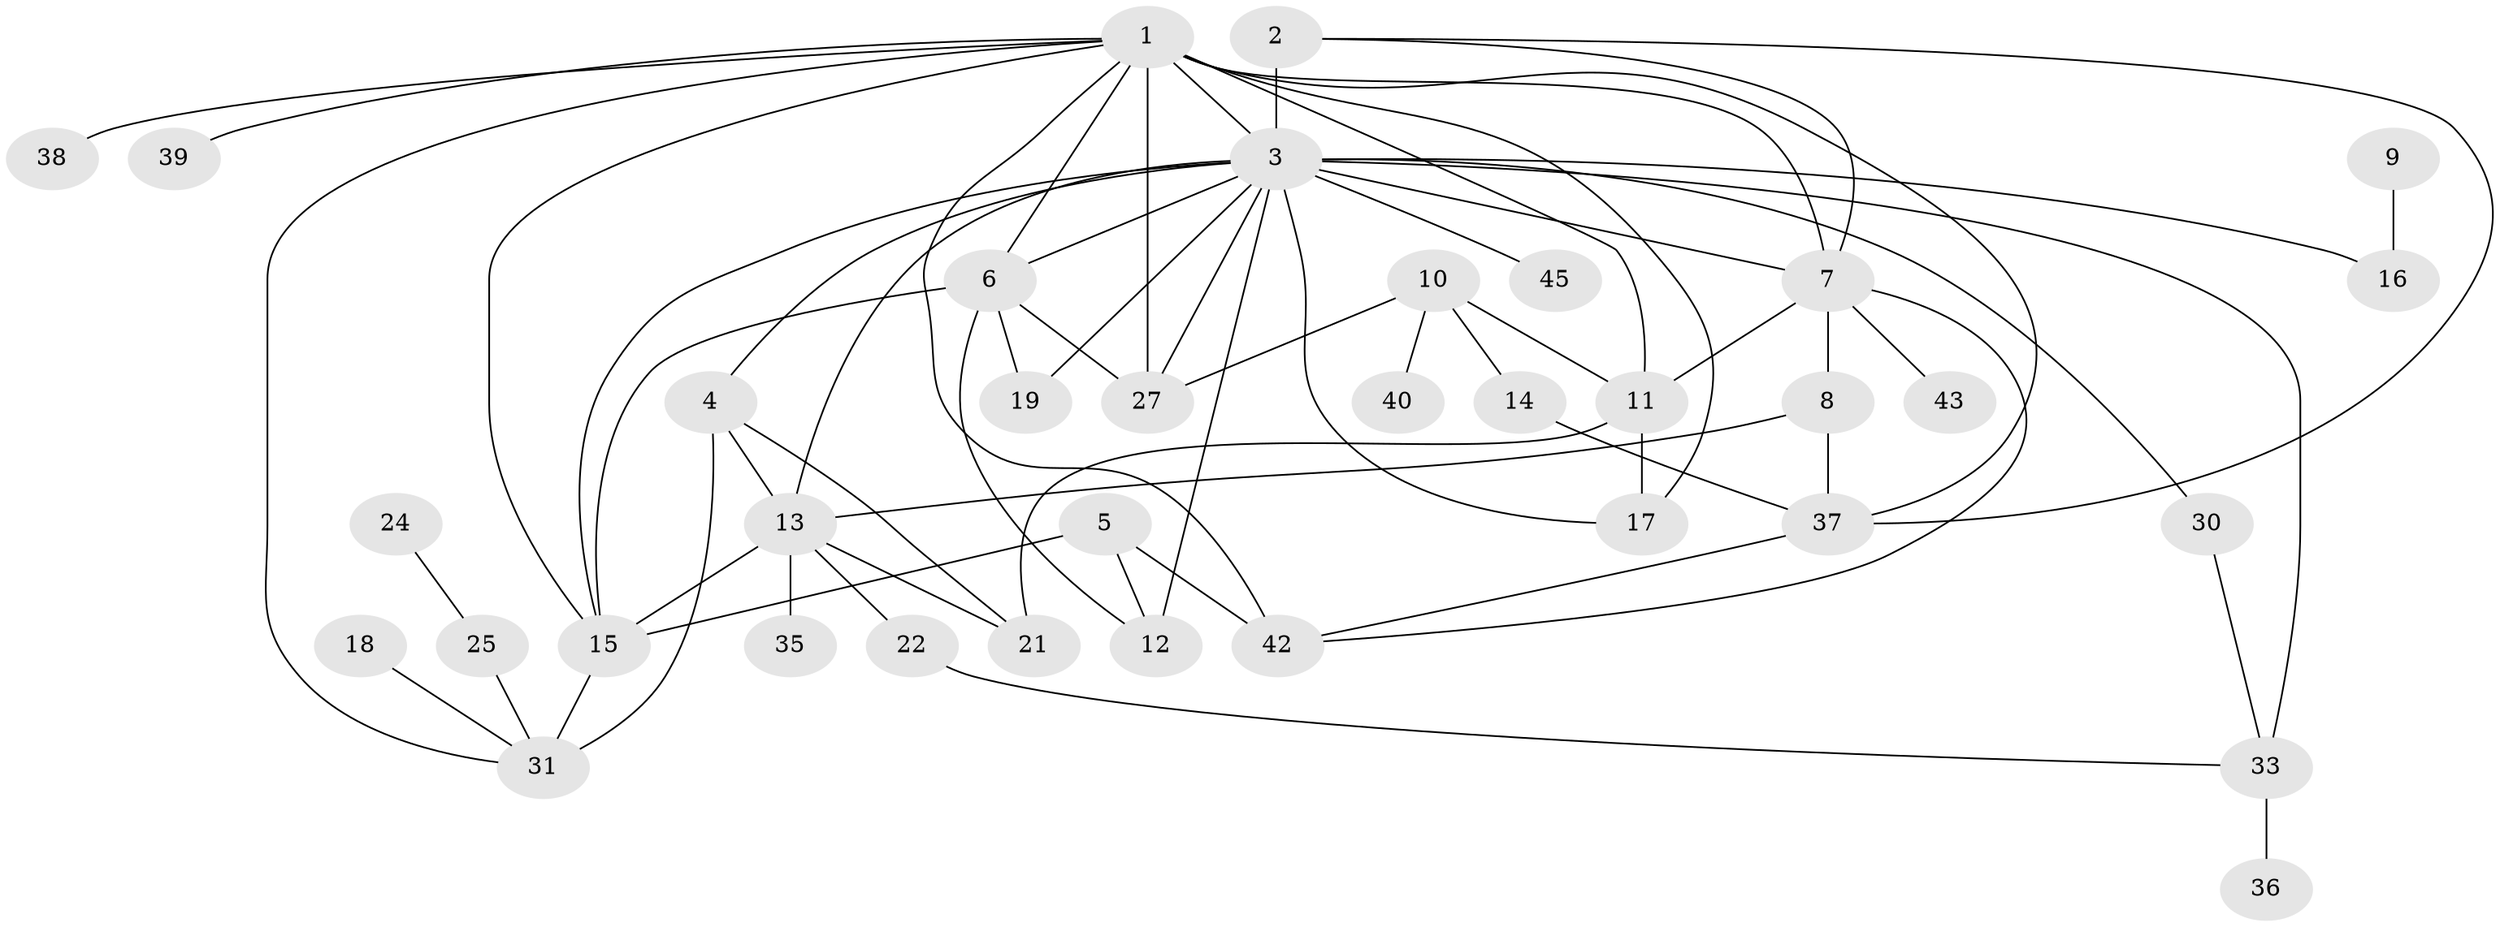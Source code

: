 // original degree distribution, {1: 0.22297297297297297, 5: 0.06756756756756757, 2: 0.2635135135135135, 3: 0.18243243243243243, 4: 0.14189189189189189, 6: 0.05405405405405406, 0: 0.05405405405405406, 7: 0.013513513513513514}
// Generated by graph-tools (version 1.1) at 2025/48/03/04/25 22:48:01]
// undirected, 36 vertices, 64 edges
graph export_dot {
  node [color=gray90,style=filled];
  1;
  2;
  3;
  4;
  5;
  6;
  7;
  8;
  9;
  10;
  11;
  12;
  13;
  14;
  15;
  16;
  17;
  18;
  19;
  21;
  22;
  24;
  25;
  27;
  30;
  31;
  33;
  35;
  36;
  37;
  38;
  39;
  40;
  42;
  43;
  45;
  1 -- 3 [weight=2.0];
  1 -- 6 [weight=1.0];
  1 -- 7 [weight=2.0];
  1 -- 11 [weight=1.0];
  1 -- 15 [weight=1.0];
  1 -- 17 [weight=1.0];
  1 -- 27 [weight=2.0];
  1 -- 31 [weight=1.0];
  1 -- 37 [weight=1.0];
  1 -- 38 [weight=1.0];
  1 -- 39 [weight=1.0];
  1 -- 42 [weight=2.0];
  2 -- 3 [weight=3.0];
  2 -- 7 [weight=1.0];
  2 -- 37 [weight=1.0];
  3 -- 4 [weight=1.0];
  3 -- 6 [weight=4.0];
  3 -- 7 [weight=1.0];
  3 -- 12 [weight=1.0];
  3 -- 13 [weight=1.0];
  3 -- 15 [weight=1.0];
  3 -- 16 [weight=3.0];
  3 -- 17 [weight=1.0];
  3 -- 19 [weight=1.0];
  3 -- 27 [weight=2.0];
  3 -- 30 [weight=1.0];
  3 -- 33 [weight=2.0];
  3 -- 45 [weight=2.0];
  4 -- 13 [weight=1.0];
  4 -- 21 [weight=1.0];
  4 -- 31 [weight=2.0];
  5 -- 12 [weight=1.0];
  5 -- 15 [weight=1.0];
  5 -- 42 [weight=2.0];
  6 -- 12 [weight=1.0];
  6 -- 15 [weight=1.0];
  6 -- 19 [weight=2.0];
  6 -- 27 [weight=1.0];
  7 -- 8 [weight=1.0];
  7 -- 11 [weight=1.0];
  7 -- 42 [weight=2.0];
  7 -- 43 [weight=1.0];
  8 -- 13 [weight=1.0];
  8 -- 37 [weight=1.0];
  9 -- 16 [weight=1.0];
  10 -- 11 [weight=1.0];
  10 -- 14 [weight=1.0];
  10 -- 27 [weight=1.0];
  10 -- 40 [weight=1.0];
  11 -- 17 [weight=1.0];
  11 -- 21 [weight=1.0];
  13 -- 15 [weight=1.0];
  13 -- 21 [weight=1.0];
  13 -- 22 [weight=1.0];
  13 -- 35 [weight=1.0];
  14 -- 37 [weight=1.0];
  15 -- 31 [weight=1.0];
  18 -- 31 [weight=1.0];
  22 -- 33 [weight=1.0];
  24 -- 25 [weight=1.0];
  25 -- 31 [weight=1.0];
  30 -- 33 [weight=1.0];
  33 -- 36 [weight=1.0];
  37 -- 42 [weight=1.0];
}
